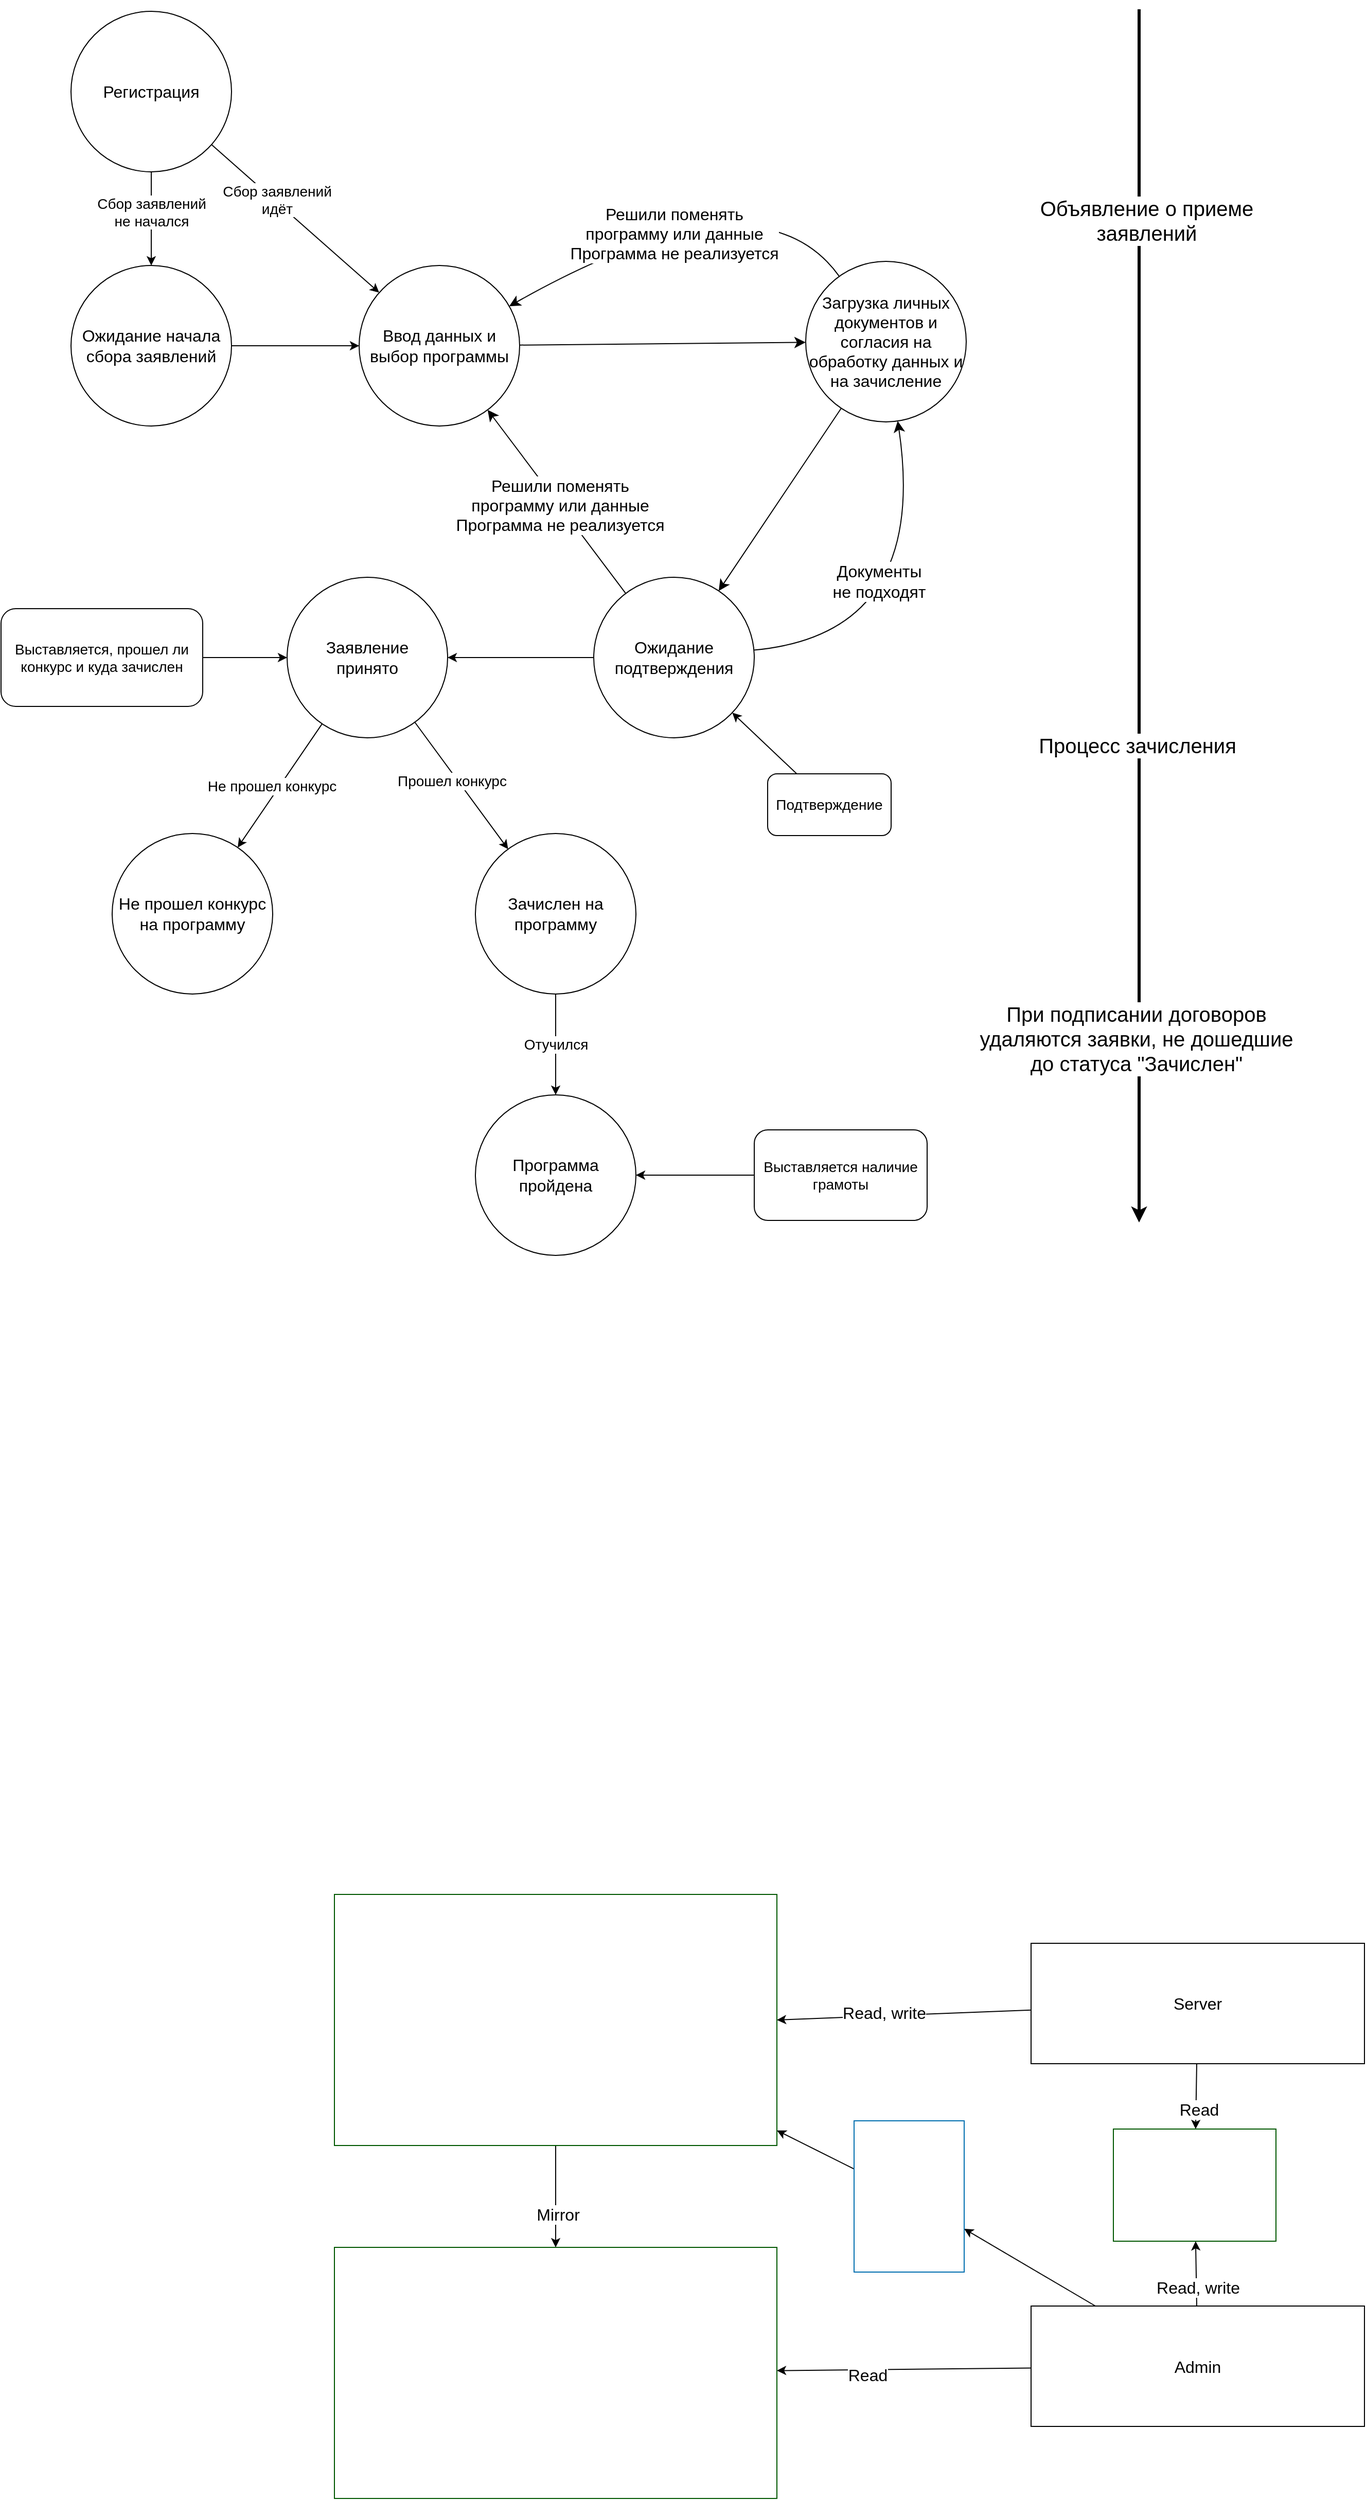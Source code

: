 <mxfile>
    <diagram name="Page-1" id="ueudMttdfkXRUOUWZ84N">
        <mxGraphModel dx="2205" dy="1073" grid="0" gridSize="10" guides="1" tooltips="1" connect="1" arrows="1" fold="1" page="0" pageScale="1" pageWidth="827" pageHeight="1169" math="0" shadow="0">
            <root>
                <mxCell id="0"/>
                <mxCell id="1" parent="0"/>
                <mxCell id="8" value="" style="edgeStyle=none;html=1;fontColor=#636363;" parent="1" source="43LiqmM4n7OlOn9uRI8I-2" target="7" edge="1">
                    <mxGeometry relative="1" as="geometry"/>
                </mxCell>
                <mxCell id="11" value="Сбор заявлений&lt;br style=&quot;font-size: 14px;&quot;&gt;не начался" style="edgeLabel;html=1;align=center;verticalAlign=middle;resizable=0;points=[];fontColor=#000000;fontSize=14;" parent="8" vertex="1" connectable="0">
                    <mxGeometry x="-0.4" y="-1" relative="1" as="geometry">
                        <mxPoint x="1" y="11" as="offset"/>
                    </mxGeometry>
                </mxCell>
                <mxCell id="10" value="" style="edgeStyle=none;html=1;fontColor=#000000;" parent="1" source="43LiqmM4n7OlOn9uRI8I-2" target="43LiqmM4n7OlOn9uRI8I-8" edge="1">
                    <mxGeometry relative="1" as="geometry"/>
                </mxCell>
                <mxCell id="13" value="Сбор заявлений&lt;br style=&quot;border-color: var(--border-color); font-size: 14px;&quot;&gt;идёт" style="edgeLabel;html=1;align=center;verticalAlign=middle;resizable=0;points=[];fontColor=#000000;fontSize=14;" parent="10" vertex="1" connectable="0">
                    <mxGeometry x="-0.245" y="2" relative="1" as="geometry">
                        <mxPoint as="offset"/>
                    </mxGeometry>
                </mxCell>
                <mxCell id="43LiqmM4n7OlOn9uRI8I-2" value="Регистрация" style="ellipse;whiteSpace=wrap;html=1;aspect=fixed;fontSize=16;" parent="1" vertex="1">
                    <mxGeometry x="55" y="21" width="156" height="156" as="geometry"/>
                </mxCell>
                <mxCell id="43LiqmM4n7OlOn9uRI8I-11" value="" style="edgeStyle=none;curved=1;rounded=0;orthogonalLoop=1;jettySize=auto;html=1;fontSize=12;startSize=8;endSize=8;" parent="1" source="43LiqmM4n7OlOn9uRI8I-8" target="43LiqmM4n7OlOn9uRI8I-10" edge="1">
                    <mxGeometry relative="1" as="geometry"/>
                </mxCell>
                <mxCell id="43LiqmM4n7OlOn9uRI8I-8" value="Ввод данных и выбор программы" style="ellipse;whiteSpace=wrap;html=1;aspect=fixed;fontSize=16;" parent="1" vertex="1">
                    <mxGeometry x="335" y="268" width="156" height="156" as="geometry"/>
                </mxCell>
                <mxCell id="43LiqmM4n7OlOn9uRI8I-13" value="" style="edgeStyle=none;curved=1;rounded=0;orthogonalLoop=1;jettySize=auto;html=1;fontSize=12;startSize=8;endSize=8;" parent="1" source="43LiqmM4n7OlOn9uRI8I-10" target="43LiqmM4n7OlOn9uRI8I-20" edge="1">
                    <mxGeometry relative="1" as="geometry">
                        <mxPoint x="847.0" y="576" as="targetPoint"/>
                    </mxGeometry>
                </mxCell>
                <mxCell id="43LiqmM4n7OlOn9uRI8I-30" value="" style="edgeStyle=none;curved=1;rounded=0;orthogonalLoop=1;jettySize=auto;html=1;fontSize=12;startSize=8;endSize=8;" parent="1" source="43LiqmM4n7OlOn9uRI8I-10" target="43LiqmM4n7OlOn9uRI8I-8" edge="1">
                    <mxGeometry relative="1" as="geometry">
                        <mxPoint x="596" y="157" as="targetPoint"/>
                        <Array as="points">
                            <mxPoint x="724" y="170"/>
                        </Array>
                    </mxGeometry>
                </mxCell>
                <mxCell id="43LiqmM4n7OlOn9uRI8I-31" value="&lt;div&gt;Решили поменять &lt;br&gt;&lt;/div&gt;&lt;div&gt;программу или данные&lt;br&gt;Программа не реализуется&lt;/div&gt;" style="edgeLabel;html=1;align=center;verticalAlign=middle;resizable=0;points=[];fontSize=16;" parent="43LiqmM4n7OlOn9uRI8I-30" vertex="1" connectable="0">
                    <mxGeometry x="0.157" y="17" relative="1" as="geometry">
                        <mxPoint as="offset"/>
                    </mxGeometry>
                </mxCell>
                <mxCell id="43LiqmM4n7OlOn9uRI8I-10" value="Загрузка личных документов и согласия на обработку данных и на зачисление" style="ellipse;whiteSpace=wrap;html=1;aspect=fixed;fontSize=16;" parent="1" vertex="1">
                    <mxGeometry x="769" y="264" width="156" height="156" as="geometry"/>
                </mxCell>
                <mxCell id="43LiqmM4n7OlOn9uRI8I-32" value="" style="edgeStyle=none;curved=1;rounded=0;orthogonalLoop=1;jettySize=auto;html=1;fontSize=12;startSize=8;endSize=8;" parent="1" source="43LiqmM4n7OlOn9uRI8I-20" target="43LiqmM4n7OlOn9uRI8I-8" edge="1">
                    <mxGeometry relative="1" as="geometry"/>
                </mxCell>
                <mxCell id="43LiqmM4n7OlOn9uRI8I-33" value="&lt;div&gt;Решили поменять &lt;br&gt;&lt;/div&gt;&lt;div&gt;программу или данные&lt;br&gt;Программа не реализуется&lt;/div&gt;" style="edgeLabel;html=1;align=center;verticalAlign=middle;resizable=0;points=[];fontSize=16;" parent="43LiqmM4n7OlOn9uRI8I-32" vertex="1" connectable="0">
                    <mxGeometry x="-0.038" relative="1" as="geometry">
                        <mxPoint as="offset"/>
                    </mxGeometry>
                </mxCell>
                <mxCell id="43LiqmM4n7OlOn9uRI8I-35" value="" style="edgeStyle=none;curved=1;rounded=0;orthogonalLoop=1;jettySize=auto;html=1;fontSize=12;startSize=8;endSize=8;" parent="1" source="43LiqmM4n7OlOn9uRI8I-20" target="43LiqmM4n7OlOn9uRI8I-10" edge="1">
                    <mxGeometry relative="1" as="geometry">
                        <mxPoint x="839.0" y="649" as="targetPoint"/>
                        <Array as="points">
                            <mxPoint x="889" y="626"/>
                        </Array>
                    </mxGeometry>
                </mxCell>
                <mxCell id="43LiqmM4n7OlOn9uRI8I-36" value="&lt;div&gt;Документы&lt;/div&gt;&lt;div&gt;не подходят&lt;br&gt;&lt;/div&gt;" style="edgeLabel;html=1;align=center;verticalAlign=middle;resizable=0;points=[];fontSize=16;" parent="43LiqmM4n7OlOn9uRI8I-35" vertex="1" connectable="0">
                    <mxGeometry x="0.202" y="41" relative="1" as="geometry">
                        <mxPoint as="offset"/>
                    </mxGeometry>
                </mxCell>
                <mxCell id="4" value="" style="edgeStyle=none;html=1;" parent="1" source="43LiqmM4n7OlOn9uRI8I-20" target="3" edge="1">
                    <mxGeometry relative="1" as="geometry"/>
                </mxCell>
                <mxCell id="43LiqmM4n7OlOn9uRI8I-20" value="Ожидание подтверждения" style="ellipse;whiteSpace=wrap;html=1;aspect=fixed;fontSize=16;" parent="1" vertex="1">
                    <mxGeometry x="563" y="571" width="156" height="156" as="geometry"/>
                </mxCell>
                <mxCell id="15" value="" style="edgeStyle=none;html=1;fontSize=14;fontColor=#000000;" parent="1" source="3" target="14" edge="1">
                    <mxGeometry relative="1" as="geometry"/>
                </mxCell>
                <mxCell id="19" value="Прошел конкурс" style="edgeLabel;html=1;align=center;verticalAlign=middle;resizable=0;points=[];fontSize=14;fontColor=#000000;" parent="15" vertex="1" connectable="0">
                    <mxGeometry x="-0.388" y="-3" relative="1" as="geometry">
                        <mxPoint x="10" y="17" as="offset"/>
                    </mxGeometry>
                </mxCell>
                <mxCell id="17" value="" style="edgeStyle=none;html=1;fontSize=14;fontColor=#000000;" parent="1" source="3" target="16" edge="1">
                    <mxGeometry relative="1" as="geometry"/>
                </mxCell>
                <mxCell id="18" value="Не прошел конкурс" style="edgeLabel;html=1;align=center;verticalAlign=middle;resizable=0;points=[];fontSize=14;fontColor=#000000;" parent="17" vertex="1" connectable="0">
                    <mxGeometry x="0.476" y="3" relative="1" as="geometry">
                        <mxPoint x="9" y="-30" as="offset"/>
                    </mxGeometry>
                </mxCell>
                <mxCell id="3" value="Заявление&lt;br&gt;принято" style="ellipse;whiteSpace=wrap;html=1;aspect=fixed;fontSize=16;" parent="1" vertex="1">
                    <mxGeometry x="265" y="571" width="156" height="156" as="geometry"/>
                </mxCell>
                <mxCell id="9" value="" style="edgeStyle=none;html=1;fontColor=#000000;" parent="1" source="7" target="43LiqmM4n7OlOn9uRI8I-8" edge="1">
                    <mxGeometry relative="1" as="geometry"/>
                </mxCell>
                <mxCell id="7" value="Ожидание начала сбора заявлений" style="ellipse;whiteSpace=wrap;html=1;aspect=fixed;fontSize=16;" parent="1" vertex="1">
                    <mxGeometry x="55" y="268" width="156" height="156" as="geometry"/>
                </mxCell>
                <mxCell id="24" value="" style="edgeStyle=none;html=1;fontSize=14;fontColor=#000000;" parent="1" source="14" target="23" edge="1">
                    <mxGeometry relative="1" as="geometry"/>
                </mxCell>
                <mxCell id="27" value="Отучился" style="edgeLabel;html=1;align=center;verticalAlign=middle;resizable=0;points=[];fontSize=14;fontColor=#000000;rotation=0;" parent="24" vertex="1" connectable="0">
                    <mxGeometry x="-0.26" y="-2" relative="1" as="geometry">
                        <mxPoint x="2" y="12" as="offset"/>
                    </mxGeometry>
                </mxCell>
                <mxCell id="14" value="Зачислен на программу" style="ellipse;whiteSpace=wrap;html=1;aspect=fixed;fontSize=16;" parent="1" vertex="1">
                    <mxGeometry x="448" y="820" width="156" height="156" as="geometry"/>
                </mxCell>
                <mxCell id="16" value="Не прошел конкурс на программу" style="ellipse;whiteSpace=wrap;html=1;aspect=fixed;fontSize=16;" parent="1" vertex="1">
                    <mxGeometry x="95" y="820" width="156" height="156" as="geometry"/>
                </mxCell>
                <mxCell id="23" value="Программа пройдена" style="ellipse;whiteSpace=wrap;html=1;aspect=fixed;fontSize=16;" parent="1" vertex="1">
                    <mxGeometry x="448" y="1074" width="156" height="156" as="geometry"/>
                </mxCell>
                <mxCell id="31" value="" style="edgeStyle=none;html=1;fontSize=14;fontColor=#000000;" parent="1" source="30" target="23" edge="1">
                    <mxGeometry relative="1" as="geometry"/>
                </mxCell>
                <mxCell id="30" value="Выставляется наличие грамоты" style="rounded=1;whiteSpace=wrap;html=1;fontSize=14;fontColor=#000000;" parent="1" vertex="1">
                    <mxGeometry x="719" y="1108" width="168" height="88" as="geometry"/>
                </mxCell>
                <mxCell id="34" value="" style="edgeStyle=none;html=1;fontSize=14;fontColor=#000000;" parent="1" source="33" target="43LiqmM4n7OlOn9uRI8I-20" edge="1">
                    <mxGeometry relative="1" as="geometry"/>
                </mxCell>
                <mxCell id="33" value="Подтверждение" style="rounded=1;whiteSpace=wrap;html=1;fontSize=14;fontColor=#000000;" parent="1" vertex="1">
                    <mxGeometry x="732" y="762" width="120" height="60" as="geometry"/>
                </mxCell>
                <mxCell id="36" value="" style="edgeStyle=none;html=1;fontSize=14;fontColor=#000000;" parent="1" source="35" target="3" edge="1">
                    <mxGeometry relative="1" as="geometry"/>
                </mxCell>
                <mxCell id="35" value="Выставляется, прошел ли конкурс и куда зачислен" style="rounded=1;whiteSpace=wrap;html=1;fontSize=14;fontColor=#000000;" parent="1" vertex="1">
                    <mxGeometry x="-13" y="601.5" width="196" height="95" as="geometry"/>
                </mxCell>
                <mxCell id="37" value="" style="endArrow=classic;html=1;fontSize=14;fontColor=#000000;strokeWidth=3;" parent="1" edge="1">
                    <mxGeometry width="50" height="50" relative="1" as="geometry">
                        <mxPoint x="1093" y="19" as="sourcePoint"/>
                        <mxPoint x="1093" y="1198" as="targetPoint"/>
                    </mxGeometry>
                </mxCell>
                <mxCell id="39" value="&lt;font style=&quot;font-size: 20px;&quot;&gt;Объявление о приеме&lt;br&gt;заявлений&lt;/font&gt;" style="edgeLabel;html=1;align=center;verticalAlign=middle;resizable=0;points=[];fontSize=14;fontColor=#000000;" parent="37" vertex="1" connectable="0">
                    <mxGeometry x="-0.515" relative="1" as="geometry">
                        <mxPoint x="7" y="-81" as="offset"/>
                    </mxGeometry>
                </mxCell>
                <mxCell id="40" value="Процесс зачисления" style="edgeLabel;html=1;align=center;verticalAlign=middle;resizable=0;points=[];fontSize=20;fontColor=#000000;" parent="37" vertex="1" connectable="0">
                    <mxGeometry x="0.194" y="-2" relative="1" as="geometry">
                        <mxPoint y="11" as="offset"/>
                    </mxGeometry>
                </mxCell>
                <mxCell id="41" value="При подписании договоров&lt;br&gt;удаляются заявки, не дошедшие&lt;br&gt;до статуса &quot;Зачислен&quot;" style="edgeLabel;html=1;align=center;verticalAlign=middle;resizable=0;points=[];fontSize=20;fontColor=#000000;" parent="37" vertex="1" connectable="0">
                    <mxGeometry x="0.695" y="-3" relative="1" as="geometry">
                        <mxPoint y="1" as="offset"/>
                    </mxGeometry>
                </mxCell>
                <mxCell id="49" value="&lt;font style=&quot;font-size: 16px;&quot;&gt;Google Sheet&lt;br&gt;&lt;br&gt;users (no password)&lt;br&gt;&lt;/font&gt;" style="rounded=0;whiteSpace=wrap;html=1;fillColor=none;strokeColor=#005700;fontColor=#ffffff;" vertex="1" parent="1">
                    <mxGeometry x="311" y="2194" width="430" height="244" as="geometry"/>
                </mxCell>
                <mxCell id="53" value="" style="edgeStyle=none;html=1;fontSize=16;entryX=1;entryY=0.5;entryDx=0;entryDy=0;" edge="1" parent="1" source="51" target="57">
                    <mxGeometry relative="1" as="geometry"/>
                </mxCell>
                <mxCell id="55" value="Read, write" style="edgeLabel;html=1;align=center;verticalAlign=middle;resizable=0;points=[];fontSize=16;" vertex="1" connectable="0" parent="53">
                    <mxGeometry x="0.156" y="-3" relative="1" as="geometry">
                        <mxPoint as="offset"/>
                    </mxGeometry>
                </mxCell>
                <mxCell id="62" value="" style="edgeStyle=none;html=1;fontSize=16;" edge="1" parent="1" source="51" target="61">
                    <mxGeometry relative="1" as="geometry"/>
                </mxCell>
                <mxCell id="63" value="Read" style="edgeLabel;html=1;align=center;verticalAlign=middle;resizable=0;points=[];fontSize=16;" vertex="1" connectable="0" parent="62">
                    <mxGeometry x="0.411" y="3" relative="1" as="geometry">
                        <mxPoint y="-1" as="offset"/>
                    </mxGeometry>
                </mxCell>
                <mxCell id="51" value="Server" style="rounded=0;whiteSpace=wrap;html=1;fontSize=16;fillColor=none;" vertex="1" parent="1">
                    <mxGeometry x="988" y="1898.5" width="324" height="117" as="geometry"/>
                </mxCell>
                <mxCell id="54" value="" style="edgeStyle=none;html=1;fontSize=16;" edge="1" parent="1" source="52" target="49">
                    <mxGeometry relative="1" as="geometry"/>
                </mxCell>
                <mxCell id="56" value="Read" style="edgeLabel;html=1;align=center;verticalAlign=middle;resizable=0;points=[];fontSize=16;" vertex="1" connectable="0" parent="54">
                    <mxGeometry x="0.293" y="5" relative="1" as="geometry">
                        <mxPoint as="offset"/>
                    </mxGeometry>
                </mxCell>
                <mxCell id="64" value="" style="edgeStyle=none;html=1;fontSize=16;" edge="1" parent="1" source="52" target="61">
                    <mxGeometry relative="1" as="geometry"/>
                </mxCell>
                <mxCell id="65" value="Read, write" style="edgeLabel;html=1;align=center;verticalAlign=middle;resizable=0;points=[];fontSize=16;" vertex="1" connectable="0" parent="64">
                    <mxGeometry x="-0.408" y="-1" relative="1" as="geometry">
                        <mxPoint as="offset"/>
                    </mxGeometry>
                </mxCell>
                <mxCell id="69" value="" style="edgeStyle=none;html=1;fontSize=16;" edge="1" parent="1" source="52" target="67">
                    <mxGeometry relative="1" as="geometry"/>
                </mxCell>
                <mxCell id="52" value="Admin" style="rounded=0;whiteSpace=wrap;html=1;fontSize=16;fillColor=none;" vertex="1" parent="1">
                    <mxGeometry x="988" y="2251" width="324" height="117" as="geometry"/>
                </mxCell>
                <mxCell id="59" value="" style="edgeStyle=none;html=1;fontSize=16;" edge="1" parent="1" source="57" target="49">
                    <mxGeometry relative="1" as="geometry"/>
                </mxCell>
                <mxCell id="60" value="Mirror" style="edgeLabel;html=1;align=center;verticalAlign=middle;resizable=0;points=[];fontSize=16;" vertex="1" connectable="0" parent="59">
                    <mxGeometry x="0.343" y="2" relative="1" as="geometry">
                        <mxPoint as="offset"/>
                    </mxGeometry>
                </mxCell>
                <mxCell id="57" value="&lt;font style=&quot;font-size: 16px;&quot;&gt;MongoDB&lt;br&gt;&lt;br&gt;users&lt;br&gt;tokens&lt;br&gt;&lt;/font&gt;" style="rounded=0;whiteSpace=wrap;html=1;fillColor=none;strokeColor=#005700;fontColor=#ffffff;" vertex="1" parent="1">
                    <mxGeometry x="311" y="1851" width="430" height="244" as="geometry"/>
                </mxCell>
                <mxCell id="61" value="&lt;font style=&quot;font-size: 16px;&quot;&gt;Google Sheet&lt;br&gt;&lt;br&gt;config, states&lt;br&gt;&lt;/font&gt;" style="rounded=0;whiteSpace=wrap;html=1;fillColor=none;strokeColor=#005700;fontColor=#ffffff;" vertex="1" parent="1">
                    <mxGeometry x="1068" y="2079" width="158" height="109" as="geometry"/>
                </mxCell>
                <mxCell id="70" value="" style="edgeStyle=none;html=1;fontSize=16;" edge="1" parent="1" source="67" target="57">
                    <mxGeometry relative="1" as="geometry"/>
                </mxCell>
                <mxCell id="67" value="Update, delete user util&lt;br&gt;&lt;br&gt;Accept / deny docs util" style="rounded=0;whiteSpace=wrap;html=1;fontSize=16;fillColor=none;fontColor=#ffffff;strokeColor=#006EAF;" vertex="1" parent="1">
                    <mxGeometry x="816" y="2071" width="107" height="147" as="geometry"/>
                </mxCell>
            </root>
        </mxGraphModel>
    </diagram>
</mxfile>